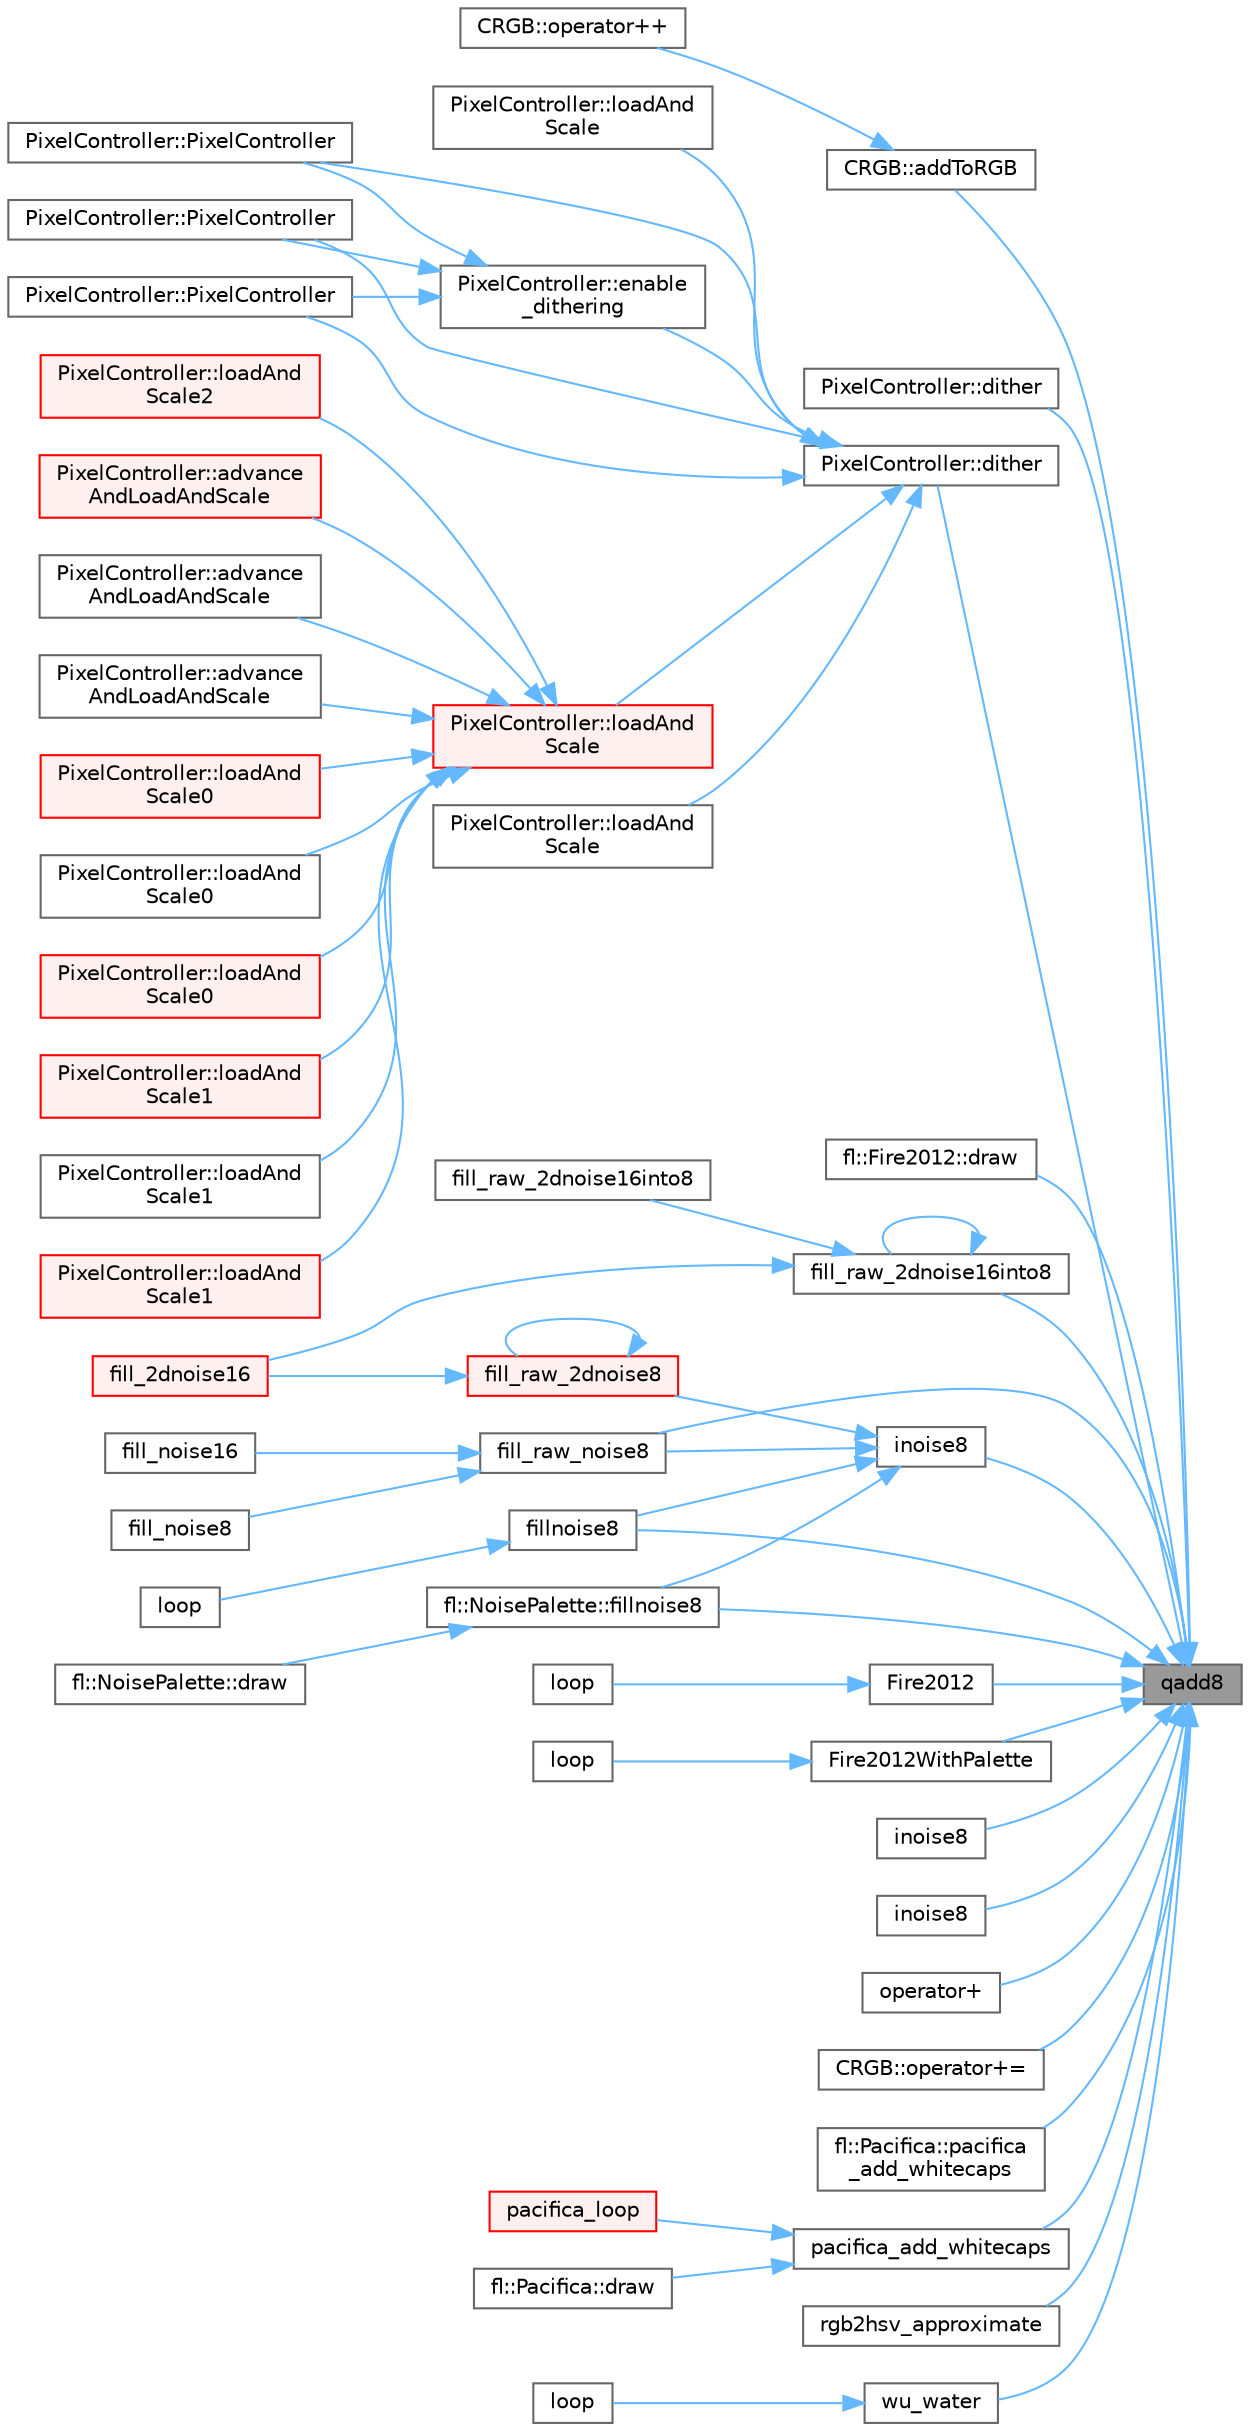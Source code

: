 digraph "qadd8"
{
 // INTERACTIVE_SVG=YES
 // LATEX_PDF_SIZE
  bgcolor="transparent";
  edge [fontname=Helvetica,fontsize=10,labelfontname=Helvetica,labelfontsize=10];
  node [fontname=Helvetica,fontsize=10,shape=box,height=0.2,width=0.4];
  rankdir="RL";
  Node1 [id="Node000001",label="qadd8",height=0.2,width=0.4,color="gray40", fillcolor="grey60", style="filled", fontcolor="black",tooltip="Add one byte to another, saturating at 0xFF."];
  Node1 -> Node2 [id="edge1_Node000001_Node000002",dir="back",color="steelblue1",style="solid",tooltip=" "];
  Node2 [id="Node000002",label="CRGB::addToRGB",height=0.2,width=0.4,color="grey40", fillcolor="white", style="filled",URL="$d7/d82/struct_c_r_g_b_a0843d694f3aa4961ff61640e97e00a20.html#a0843d694f3aa4961ff61640e97e00a20",tooltip="Add a constant to each channel, saturating at 0xFF."];
  Node2 -> Node3 [id="edge2_Node000002_Node000003",dir="back",color="steelblue1",style="solid",tooltip=" "];
  Node3 [id="Node000003",label="CRGB::operator++",height=0.2,width=0.4,color="grey40", fillcolor="white", style="filled",URL="$d7/d82/struct_c_r_g_b_a42317847cecd51d3f70d8ca3e2f151c9.html#a42317847cecd51d3f70d8ca3e2f151c9",tooltip="Add a constant of '1' from each channel, saturating at 0xFF."];
  Node1 -> Node4 [id="edge3_Node000001_Node000004",dir="back",color="steelblue1",style="solid",tooltip=" "];
  Node4 [id="Node000004",label="PixelController::dither",height=0.2,width=0.4,color="grey40", fillcolor="white", style="filled",URL="$d0/dee/struct_pixel_controller_a9f94a8f75b316b2a289283b3ee53ad5d.html#a9f94a8f75b316b2a289283b3ee53ad5d",tooltip="Calculate a dither value."];
  Node1 -> Node5 [id="edge4_Node000001_Node000005",dir="back",color="steelblue1",style="solid",tooltip=" "];
  Node5 [id="Node000005",label="PixelController::dither",height=0.2,width=0.4,color="grey40", fillcolor="white", style="filled",URL="$d0/dee/struct_pixel_controller_aa2a1b38058a62a4337605425e482202f.html#aa2a1b38058a62a4337605425e482202f",tooltip="Calculate a dither value using the per-channel dither data."];
  Node5 -> Node6 [id="edge5_Node000005_Node000006",dir="back",color="steelblue1",style="solid",tooltip=" "];
  Node6 [id="Node000006",label="PixelController::PixelController",height=0.2,width=0.4,color="grey40", fillcolor="white", style="filled",URL="$d0/dee/struct_pixel_controller_a68e0ae41357f1dda75a5724cde6aa991.html#a68e0ae41357f1dda75a5724cde6aa991",tooltip="Constructor."];
  Node5 -> Node7 [id="edge6_Node000005_Node000007",dir="back",color="steelblue1",style="solid",tooltip=" "];
  Node7 [id="Node000007",label="PixelController::PixelController",height=0.2,width=0.4,color="grey40", fillcolor="white", style="filled",URL="$d0/dee/struct_pixel_controller_ac272cca24b476c78cddd257cd9406150.html#ac272cca24b476c78cddd257cd9406150",tooltip="Constructor."];
  Node5 -> Node8 [id="edge7_Node000005_Node000008",dir="back",color="steelblue1",style="solid",tooltip=" "];
  Node8 [id="Node000008",label="PixelController::PixelController",height=0.2,width=0.4,color="grey40", fillcolor="white", style="filled",URL="$d0/dee/struct_pixel_controller_ae1e1069b343fc0577828d28ffe3cead9.html#ae1e1069b343fc0577828d28ffe3cead9",tooltip="Constructor."];
  Node5 -> Node9 [id="edge8_Node000005_Node000009",dir="back",color="steelblue1",style="solid",tooltip=" "];
  Node9 [id="Node000009",label="PixelController::enable\l_dithering",height=0.2,width=0.4,color="grey40", fillcolor="white", style="filled",URL="$d0/dee/struct_pixel_controller_aa86847022436988b28343a76bab0db4c.html#aa86847022436988b28343a76bab0db4c",tooltip="Toggle dithering enable If dithering is set to enabled, this will re-init the dithering values (init_..."];
  Node9 -> Node6 [id="edge9_Node000009_Node000006",dir="back",color="steelblue1",style="solid",tooltip=" "];
  Node9 -> Node7 [id="edge10_Node000009_Node000007",dir="back",color="steelblue1",style="solid",tooltip=" "];
  Node9 -> Node8 [id="edge11_Node000009_Node000008",dir="back",color="steelblue1",style="solid",tooltip=" "];
  Node5 -> Node10 [id="edge12_Node000005_Node000010",dir="back",color="steelblue1",style="solid",tooltip=" "];
  Node10 [id="Node000010",label="PixelController::loadAnd\lScale",height=0.2,width=0.4,color="red", fillcolor="#FFF0F0", style="filled",URL="$d0/dee/struct_pixel_controller_a56fc5e5bf305e1760198c0a69ac85ff9.html#a56fc5e5bf305e1760198c0a69ac85ff9",tooltip="Loads, dithers, and scales a single byte for a given output slot, using class dither and scale values..."];
  Node10 -> Node11 [id="edge13_Node000010_Node000011",dir="back",color="steelblue1",style="solid",tooltip=" "];
  Node11 [id="Node000011",label="PixelController::advance\lAndLoadAndScale",height=0.2,width=0.4,color="red", fillcolor="#FFF0F0", style="filled",URL="$d0/dee/struct_pixel_controller_a6c5dff0bd5be54ed5cdc8edb05d3ee2d.html#a6c5dff0bd5be54ed5cdc8edb05d3ee2d",tooltip="A version of loadAndScale() that advances the output data pointer."];
  Node10 -> Node18 [id="edge14_Node000010_Node000018",dir="back",color="steelblue1",style="solid",tooltip=" "];
  Node18 [id="Node000018",label="PixelController::advance\lAndLoadAndScale",height=0.2,width=0.4,color="grey40", fillcolor="white", style="filled",URL="$d0/dee/struct_pixel_controller_aebc10b48403a00eb03bdb9e07e09f183.html#aebc10b48403a00eb03bdb9e07e09f183",tooltip="A version of loadAndScale() that advances the output data pointer."];
  Node10 -> Node19 [id="edge15_Node000010_Node000019",dir="back",color="steelblue1",style="solid",tooltip=" "];
  Node19 [id="Node000019",label="PixelController::advance\lAndLoadAndScale",height=0.2,width=0.4,color="grey40", fillcolor="white", style="filled",URL="$d0/dee/struct_pixel_controller_a7b2c3f0de852388e61d6b788d24f1ede.html#a7b2c3f0de852388e61d6b788d24f1ede",tooltip="A version of loadAndScale() that advances the output data pointer without dithering."];
  Node10 -> Node20 [id="edge16_Node000010_Node000020",dir="back",color="steelblue1",style="solid",tooltip=" "];
  Node20 [id="Node000020",label="PixelController::loadAnd\lScale0",height=0.2,width=0.4,color="red", fillcolor="#FFF0F0", style="filled",URL="$d0/dee/struct_pixel_controller_a4afe8b8ec93c89308fe185b1eb164ff6.html#a4afe8b8ec93c89308fe185b1eb164ff6",tooltip="non-template alias of loadAndScale<0>()"];
  Node10 -> Node27 [id="edge17_Node000010_Node000027",dir="back",color="steelblue1",style="solid",tooltip=" "];
  Node27 [id="Node000027",label="PixelController::loadAnd\lScale0",height=0.2,width=0.4,color="grey40", fillcolor="white", style="filled",URL="$d0/dee/struct_pixel_controller_a007d808b1aa8a8ea456ace5b9a8d7d69.html#a007d808b1aa8a8ea456ace5b9a8d7d69",tooltip="non-template alias of loadAndScale<0>()"];
  Node10 -> Node28 [id="edge18_Node000010_Node000028",dir="back",color="steelblue1",style="solid",tooltip=" "];
  Node28 [id="Node000028",label="PixelController::loadAnd\lScale0",height=0.2,width=0.4,color="red", fillcolor="#FFF0F0", style="filled",URL="$d0/dee/struct_pixel_controller_a4984f158bbc3b6c79ca16dd847fe67e1.html#a4984f158bbc3b6c79ca16dd847fe67e1",tooltip="non-template alias of loadAndScale<0>()"];
  Node10 -> Node35 [id="edge19_Node000010_Node000035",dir="back",color="steelblue1",style="solid",tooltip=" "];
  Node35 [id="Node000035",label="PixelController::loadAnd\lScale1",height=0.2,width=0.4,color="red", fillcolor="#FFF0F0", style="filled",URL="$d0/dee/struct_pixel_controller_ae570967d1b674970cf472feb379f248f.html#ae570967d1b674970cf472feb379f248f",tooltip="non-template alias of loadAndScale<1>()"];
  Node10 -> Node36 [id="edge20_Node000010_Node000036",dir="back",color="steelblue1",style="solid",tooltip=" "];
  Node36 [id="Node000036",label="PixelController::loadAnd\lScale1",height=0.2,width=0.4,color="grey40", fillcolor="white", style="filled",URL="$d0/dee/struct_pixel_controller_a2cd4db2b559aa2f61b61bccfbe8a978b.html#a2cd4db2b559aa2f61b61bccfbe8a978b",tooltip="non-template alias of loadAndScale<1>()"];
  Node10 -> Node37 [id="edge21_Node000010_Node000037",dir="back",color="steelblue1",style="solid",tooltip=" "];
  Node37 [id="Node000037",label="PixelController::loadAnd\lScale1",height=0.2,width=0.4,color="red", fillcolor="#FFF0F0", style="filled",URL="$d0/dee/struct_pixel_controller_a11f9b50f738c6d57d08d6776b3d8eb43.html#a11f9b50f738c6d57d08d6776b3d8eb43",tooltip="non-template alias of loadAndScale<1>()"];
  Node10 -> Node38 [id="edge22_Node000010_Node000038",dir="back",color="steelblue1",style="solid",tooltip=" "];
  Node38 [id="Node000038",label="PixelController::loadAnd\lScale2",height=0.2,width=0.4,color="red", fillcolor="#FFF0F0", style="filled",URL="$d0/dee/struct_pixel_controller_af5a5f12205a4187aa4df499b8224ed35.html#af5a5f12205a4187aa4df499b8224ed35",tooltip="non-template alias of loadAndScale<2>()"];
  Node5 -> Node41 [id="edge23_Node000005_Node000041",dir="back",color="steelblue1",style="solid",tooltip=" "];
  Node41 [id="Node000041",label="PixelController::loadAnd\lScale",height=0.2,width=0.4,color="grey40", fillcolor="white", style="filled",URL="$d0/dee/struct_pixel_controller_a73553caa10abdb91e454a27456fc14e5.html#a73553caa10abdb91e454a27456fc14e5",tooltip="Loads, dithers, and scales a single byte for a given output slot and lane, using class dither and sca..."];
  Node5 -> Node42 [id="edge24_Node000005_Node000042",dir="back",color="steelblue1",style="solid",tooltip=" "];
  Node42 [id="Node000042",label="PixelController::loadAnd\lScale",height=0.2,width=0.4,color="grey40", fillcolor="white", style="filled",URL="$d0/dee/struct_pixel_controller_a7f2b0c051d473813018715f1621ea259.html#a7f2b0c051d473813018715f1621ea259",tooltip="Loads, dithers, and scales a single byte for a given output slot and lane."];
  Node1 -> Node43 [id="edge25_Node000001_Node000043",dir="back",color="steelblue1",style="solid",tooltip=" "];
  Node43 [id="Node000043",label="fl::Fire2012::draw",height=0.2,width=0.4,color="grey40", fillcolor="white", style="filled",URL="$d5/d9b/classfl_1_1_fire2012_a39d20a6dc4f3a771b8b12696db9c4a15.html#a39d20a6dc4f3a771b8b12696db9c4a15",tooltip=" "];
  Node1 -> Node44 [id="edge26_Node000001_Node000044",dir="back",color="steelblue1",style="solid",tooltip=" "];
  Node44 [id="Node000044",label="fill_raw_2dnoise16into8",height=0.2,width=0.4,color="grey40", fillcolor="white", style="filled",URL="$de/da4/group___noise_fill_ga20a2ff725bc56666c206d54deb372586.html#ga20a2ff725bc56666c206d54deb372586",tooltip="Fill a 2D 8-bit buffer with noise, using inoise16()"];
  Node44 -> Node45 [id="edge27_Node000044_Node000045",dir="back",color="steelblue1",style="solid",tooltip=" "];
  Node45 [id="Node000045",label="fill_2dnoise16",height=0.2,width=0.4,color="red", fillcolor="#FFF0F0", style="filled",URL="$de/da4/group___noise_fill_ga714a0f305e385a60d81a40d1f98b53fc.html#ga714a0f305e385a60d81a40d1f98b53fc",tooltip="Fill an LED matrix with random colors, using 16-bit noise."];
  Node44 -> Node44 [id="edge28_Node000044_Node000044",dir="back",color="steelblue1",style="solid",tooltip=" "];
  Node44 -> Node47 [id="edge29_Node000044_Node000047",dir="back",color="steelblue1",style="solid",tooltip=" "];
  Node47 [id="Node000047",label="fill_raw_2dnoise16into8",height=0.2,width=0.4,color="grey40", fillcolor="white", style="filled",URL="$d6/de8/noise_8cpp_a46bde35765a7eddbd1049fe49429e94e.html#a46bde35765a7eddbd1049fe49429e94e",tooltip=" "];
  Node1 -> Node48 [id="edge30_Node000001_Node000048",dir="back",color="steelblue1",style="solid",tooltip=" "];
  Node48 [id="Node000048",label="fill_raw_noise8",height=0.2,width=0.4,color="grey40", fillcolor="white", style="filled",URL="$de/da4/group___noise_fill_ga1e4dba9289b03333697e70d4b7f3b006.html#ga1e4dba9289b03333697e70d4b7f3b006",tooltip="Fill a 1D 8-bit buffer with noise, using inoise8()"];
  Node48 -> Node49 [id="edge31_Node000048_Node000049",dir="back",color="steelblue1",style="solid",tooltip=" "];
  Node49 [id="Node000049",label="fill_noise16",height=0.2,width=0.4,color="grey40", fillcolor="white", style="filled",URL="$de/da4/group___noise_fill_ga8bf5ab0f87a6bb79204754ef2a62f960.html#ga8bf5ab0f87a6bb79204754ef2a62f960",tooltip="Fill an LED array with random colors, using 16-bit noise."];
  Node48 -> Node50 [id="edge32_Node000048_Node000050",dir="back",color="steelblue1",style="solid",tooltip=" "];
  Node50 [id="Node000050",label="fill_noise8",height=0.2,width=0.4,color="grey40", fillcolor="white", style="filled",URL="$de/da4/group___noise_fill_ga7967fd7b1a7230a0f7428347c70dac3e.html#ga7967fd7b1a7230a0f7428347c70dac3e",tooltip="Fill an LED array with random colors, using 8-bit noise."];
  Node1 -> Node51 [id="edge33_Node000001_Node000051",dir="back",color="steelblue1",style="solid",tooltip=" "];
  Node51 [id="Node000051",label="fillnoise8",height=0.2,width=0.4,color="grey40", fillcolor="white", style="filled",URL="$da/dda/_noise_plus_palette_8ino_a695b396822bbfb2d9b29c121cf13e8f3.html#a695b396822bbfb2d9b29c121cf13e8f3",tooltip=" "];
  Node51 -> Node52 [id="edge34_Node000051_Node000052",dir="back",color="steelblue1",style="solid",tooltip=" "];
  Node52 [id="Node000052",label="loop",height=0.2,width=0.4,color="grey40", fillcolor="white", style="filled",URL="$da/dda/_noise_plus_palette_8ino_afe461d27b9c48d5921c00d521181f12f.html#afe461d27b9c48d5921c00d521181f12f",tooltip=" "];
  Node1 -> Node53 [id="edge35_Node000001_Node000053",dir="back",color="steelblue1",style="solid",tooltip=" "];
  Node53 [id="Node000053",label="fl::NoisePalette::fillnoise8",height=0.2,width=0.4,color="grey40", fillcolor="white", style="filled",URL="$d9/d41/classfl_1_1_noise_palette_a22d1820b5a78e9ccfb4123ef9161f738.html#a22d1820b5a78e9ccfb4123ef9161f738",tooltip=" "];
  Node53 -> Node54 [id="edge36_Node000053_Node000054",dir="back",color="steelblue1",style="solid",tooltip=" "];
  Node54 [id="Node000054",label="fl::NoisePalette::draw",height=0.2,width=0.4,color="grey40", fillcolor="white", style="filled",URL="$d9/d41/classfl_1_1_noise_palette_afc6cd594830dfdd146c45e7ab1d1905d.html#afc6cd594830dfdd146c45e7ab1d1905d",tooltip=" "];
  Node1 -> Node55 [id="edge37_Node000001_Node000055",dir="back",color="steelblue1",style="solid",tooltip=" "];
  Node55 [id="Node000055",label="Fire2012",height=0.2,width=0.4,color="grey40", fillcolor="white", style="filled",URL="$d4/d26/_fire2012_8ino_a381ceb87530dc5fee1be3e77d33b3a53.html#a381ceb87530dc5fee1be3e77d33b3a53",tooltip=" "];
  Node55 -> Node56 [id="edge38_Node000055_Node000056",dir="back",color="steelblue1",style="solid",tooltip=" "];
  Node56 [id="Node000056",label="loop",height=0.2,width=0.4,color="grey40", fillcolor="white", style="filled",URL="$d4/d26/_fire2012_8ino_afe461d27b9c48d5921c00d521181f12f.html#afe461d27b9c48d5921c00d521181f12f",tooltip=" "];
  Node1 -> Node57 [id="edge39_Node000001_Node000057",dir="back",color="steelblue1",style="solid",tooltip=" "];
  Node57 [id="Node000057",label="Fire2012WithPalette",height=0.2,width=0.4,color="grey40", fillcolor="white", style="filled",URL="$db/d92/_fire2012_with_palette_8ino_af5890ba18cb2066c5a24a358de991a89.html#af5890ba18cb2066c5a24a358de991a89",tooltip=" "];
  Node57 -> Node58 [id="edge40_Node000057_Node000058",dir="back",color="steelblue1",style="solid",tooltip=" "];
  Node58 [id="Node000058",label="loop",height=0.2,width=0.4,color="grey40", fillcolor="white", style="filled",URL="$db/d92/_fire2012_with_palette_8ino_afe461d27b9c48d5921c00d521181f12f.html#afe461d27b9c48d5921c00d521181f12f",tooltip=" "];
  Node1 -> Node59 [id="edge41_Node000001_Node000059",dir="back",color="steelblue1",style="solid",tooltip=" "];
  Node59 [id="Node000059",label="inoise8",height=0.2,width=0.4,color="grey40", fillcolor="white", style="filled",URL="$d8/df9/group___noise_generation_gab9d952a5258caa93c05ebdde0140cf0e.html#gab9d952a5258caa93c05ebdde0140cf0e",tooltip="8-Bit, fixed point implementation of Perlin's noise."];
  Node1 -> Node60 [id="edge42_Node000001_Node000060",dir="back",color="steelblue1",style="solid",tooltip=" "];
  Node60 [id="Node000060",label="inoise8",height=0.2,width=0.4,color="grey40", fillcolor="white", style="filled",URL="$d8/df9/group___noise_generation_ga9641aa87f0a5557f73004fb73f81bba5.html#ga9641aa87f0a5557f73004fb73f81bba5",tooltip="8-Bit, fixed point implementation of Perlin's noise."];
  Node1 -> Node61 [id="edge43_Node000001_Node000061",dir="back",color="steelblue1",style="solid",tooltip=" "];
  Node61 [id="Node000061",label="inoise8",height=0.2,width=0.4,color="grey40", fillcolor="white", style="filled",URL="$d8/df9/group___noise_generation_gaa521ccca6038d7b5e881fe2e8f35d3bc.html#gaa521ccca6038d7b5e881fe2e8f35d3bc",tooltip="8-Bit, fixed point implementation of Perlin's noise."];
  Node61 -> Node62 [id="edge44_Node000061_Node000062",dir="back",color="steelblue1",style="solid",tooltip=" "];
  Node62 [id="Node000062",label="fill_raw_2dnoise8",height=0.2,width=0.4,color="red", fillcolor="#FFF0F0", style="filled",URL="$de/da4/group___noise_fill_ga3dc6c55a3f8495a7bc6dc0124434c688.html#ga3dc6c55a3f8495a7bc6dc0124434c688",tooltip="Fill a 2D 8-bit buffer with noise, using inoise8()"];
  Node62 -> Node45 [id="edge45_Node000062_Node000045",dir="back",color="steelblue1",style="solid",tooltip=" "];
  Node62 -> Node62 [id="edge46_Node000062_Node000062",dir="back",color="steelblue1",style="solid",tooltip=" "];
  Node61 -> Node48 [id="edge47_Node000061_Node000048",dir="back",color="steelblue1",style="solid",tooltip=" "];
  Node61 -> Node51 [id="edge48_Node000061_Node000051",dir="back",color="steelblue1",style="solid",tooltip=" "];
  Node61 -> Node53 [id="edge49_Node000061_Node000053",dir="back",color="steelblue1",style="solid",tooltip=" "];
  Node1 -> Node65 [id="edge50_Node000001_Node000065",dir="back",color="steelblue1",style="solid",tooltip=" "];
  Node65 [id="Node000065",label="operator+",height=0.2,width=0.4,color="grey40", fillcolor="white", style="filled",URL="$db/d87/group___pixel_types_gaf5b229fba59cb1f39f861960bf8f09ee.html#gaf5b229fba59cb1f39f861960bf8f09ee",tooltip="Add one CRGB to another, saturating at 0xFF for each channel."];
  Node1 -> Node66 [id="edge51_Node000001_Node000066",dir="back",color="steelblue1",style="solid",tooltip=" "];
  Node66 [id="Node000066",label="CRGB::operator+=",height=0.2,width=0.4,color="grey40", fillcolor="white", style="filled",URL="$d7/d82/struct_c_r_g_b_a5258caa5e2e61e80a654729c49560ec0.html#a5258caa5e2e61e80a654729c49560ec0",tooltip="Add one CRGB to another, saturating at 0xFF for each channel."];
  Node1 -> Node67 [id="edge52_Node000001_Node000067",dir="back",color="steelblue1",style="solid",tooltip=" "];
  Node67 [id="Node000067",label="fl::Pacifica::pacifica\l_add_whitecaps",height=0.2,width=0.4,color="grey40", fillcolor="white", style="filled",URL="$d2/db2/classfl_1_1_pacifica_abbe1bbf6675103bb2857b13cad156aa4.html#abbe1bbf6675103bb2857b13cad156aa4",tooltip=" "];
  Node1 -> Node68 [id="edge53_Node000001_Node000068",dir="back",color="steelblue1",style="solid",tooltip=" "];
  Node68 [id="Node000068",label="pacifica_add_whitecaps",height=0.2,width=0.4,color="grey40", fillcolor="white", style="filled",URL="$dc/d25/_pacifica_8ino_a638fb6ae6610fed66077161e7e044f26.html#a638fb6ae6610fed66077161e7e044f26",tooltip=" "];
  Node68 -> Node69 [id="edge54_Node000068_Node000069",dir="back",color="steelblue1",style="solid",tooltip=" "];
  Node69 [id="Node000069",label="fl::Pacifica::draw",height=0.2,width=0.4,color="grey40", fillcolor="white", style="filled",URL="$d2/db2/classfl_1_1_pacifica_a264d0c1db5db60028b6fab87af13d700.html#a264d0c1db5db60028b6fab87af13d700",tooltip=" "];
  Node68 -> Node70 [id="edge55_Node000068_Node000070",dir="back",color="steelblue1",style="solid",tooltip=" "];
  Node70 [id="Node000070",label="pacifica_loop",height=0.2,width=0.4,color="red", fillcolor="#FFF0F0", style="filled",URL="$dc/d25/_pacifica_8ino_a158d427a947ef0a715c7ffd916346acc.html#a158d427a947ef0a715c7ffd916346acc",tooltip=" "];
  Node1 -> Node72 [id="edge56_Node000001_Node000072",dir="back",color="steelblue1",style="solid",tooltip=" "];
  Node72 [id="Node000072",label="rgb2hsv_approximate",height=0.2,width=0.4,color="grey40", fillcolor="white", style="filled",URL="$dd/dc7/group___h_s_v2_r_g_b_gab3d6aa6b1a86a5e9bb820c55c68fe4b9.html#gab3d6aa6b1a86a5e9bb820c55c68fe4b9",tooltip="Recover approximate HSV values from RGB."];
  Node1 -> Node73 [id="edge57_Node000001_Node000073",dir="back",color="steelblue1",style="solid",tooltip=" "];
  Node73 [id="Node000073",label="wu_water",height=0.2,width=0.4,color="grey40", fillcolor="white", style="filled",URL="$dd/d61/_fx_water_8ino_a99b8e3f2d300619826b169bc482a2a98.html#a99b8e3f2d300619826b169bc482a2a98",tooltip=" "];
  Node73 -> Node74 [id="edge58_Node000073_Node000074",dir="back",color="steelblue1",style="solid",tooltip=" "];
  Node74 [id="Node000074",label="loop",height=0.2,width=0.4,color="grey40", fillcolor="white", style="filled",URL="$dd/d61/_fx_water_8ino_afe461d27b9c48d5921c00d521181f12f.html#afe461d27b9c48d5921c00d521181f12f",tooltip=" "];
}
